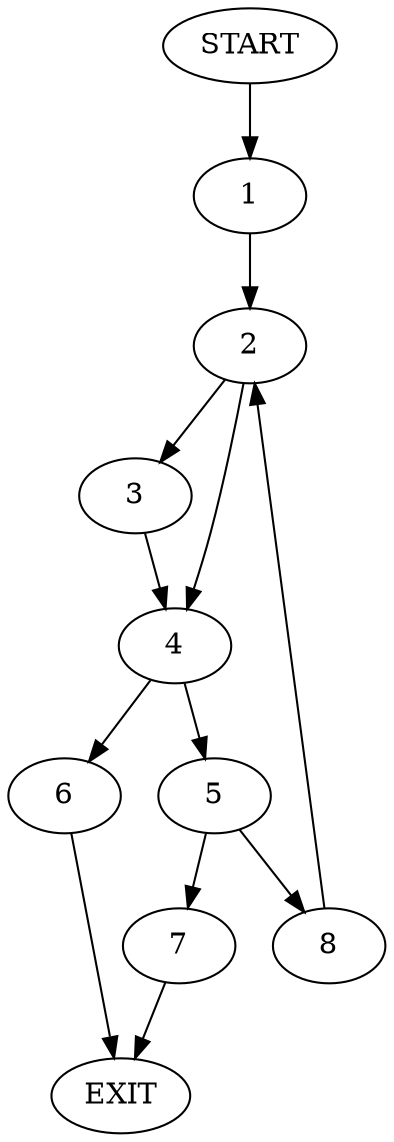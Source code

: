 digraph {
0 [label="START"]
9 [label="EXIT"]
0 -> 1
1 -> 2
2 -> 3
2 -> 4
3 -> 4
4 -> 5
4 -> 6
6 -> 9
5 -> 7
5 -> 8
7 -> 9
8 -> 2
}
